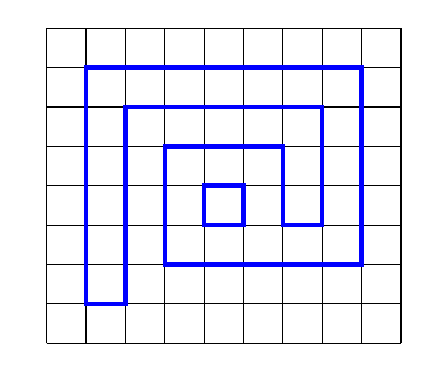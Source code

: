 \tikzstyle{line} = [draw, ultra thick,blue]
\tikzstyle{arrow} = [<->, >=latex, red]


\begin{tikzpicture}[scale=0.5]

\draw (-4,-3) grid (5,5);

\draw[line] (0,0) -- ++(1,0)--++(0,1)--++(-1,0)--cycle;

\draw[line] (-1,-1) -- ++(5,0)--++(0,5)--++(-7,0)--++(0,-6)--++(1,0)--++(0,5)--++(5,0)--++(0,-3)--++(-1,0)--++(0,2)--++(-3,0)--cycle;

% \draw[arrow] (0,-0.4)--(10,-0.4) node[midway, below] {$100$};
% \draw[arrow] (10.4,0)--(10.4,5) node[midway, right] {$50$};
% \draw[arrow] (5,5+0.4)--(10,5+0.4) node[midway, above] {$50$};
% \draw[arrow] (5-0.4,5)--(5-0.4,15) node[midway, left] {$100$};

\end{tikzpicture} 